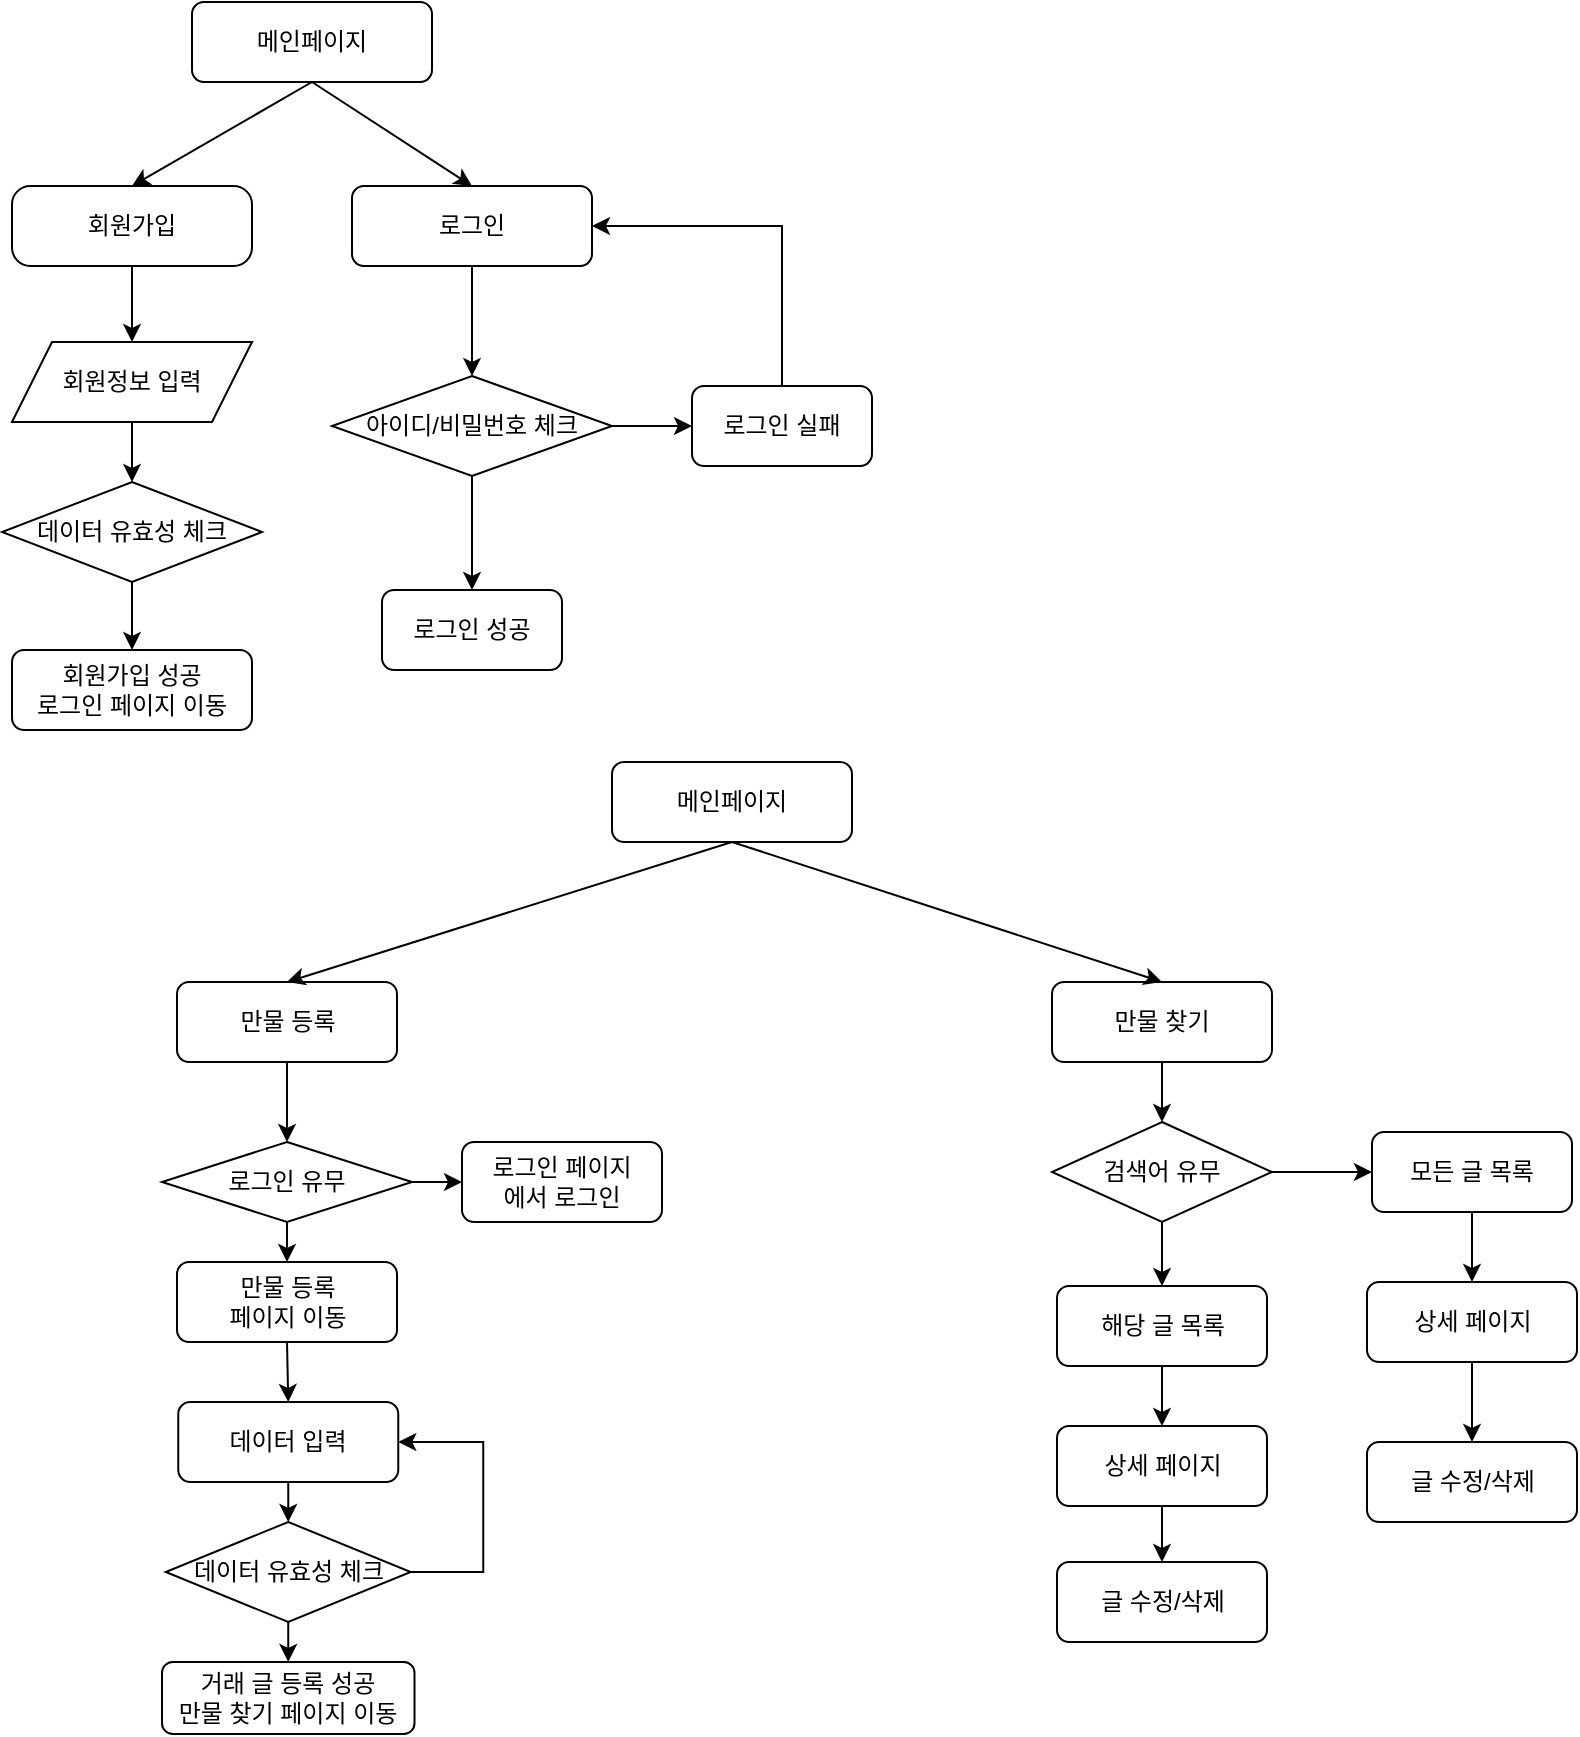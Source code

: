 <mxfile version="14.8.0" type="github">
  <diagram id="C5RBs43oDa-KdzZeNtuy" name="Page-1">
    <mxGraphModel dx="1422" dy="794" grid="1" gridSize="10" guides="1" tooltips="1" connect="1" arrows="1" fold="1" page="1" pageScale="1" pageWidth="827" pageHeight="1169" math="0" shadow="0">
      <root>
        <mxCell id="WIyWlLk6GJQsqaUBKTNV-0" />
        <mxCell id="WIyWlLk6GJQsqaUBKTNV-1" parent="WIyWlLk6GJQsqaUBKTNV-0" />
        <mxCell id="kNZeeyLY9zirJYCVrwu_-2" style="edgeStyle=none;rounded=0;orthogonalLoop=1;jettySize=auto;html=1;exitX=0.5;exitY=1;exitDx=0;exitDy=0;entryX=0.5;entryY=0;entryDx=0;entryDy=0;" edge="1" parent="WIyWlLk6GJQsqaUBKTNV-1" source="WIyWlLk6GJQsqaUBKTNV-3" target="kNZeeyLY9zirJYCVrwu_-0">
          <mxGeometry relative="1" as="geometry" />
        </mxCell>
        <mxCell id="kNZeeyLY9zirJYCVrwu_-3" style="edgeStyle=none;rounded=0;orthogonalLoop=1;jettySize=auto;html=1;exitX=0.5;exitY=1;exitDx=0;exitDy=0;entryX=0.5;entryY=0;entryDx=0;entryDy=0;" edge="1" parent="WIyWlLk6GJQsqaUBKTNV-1" source="WIyWlLk6GJQsqaUBKTNV-3" target="kNZeeyLY9zirJYCVrwu_-1">
          <mxGeometry relative="1" as="geometry" />
        </mxCell>
        <mxCell id="WIyWlLk6GJQsqaUBKTNV-3" value="메인페이지" style="rounded=1;whiteSpace=wrap;html=1;fontSize=12;glass=0;strokeWidth=1;shadow=0;" parent="WIyWlLk6GJQsqaUBKTNV-1" vertex="1">
          <mxGeometry x="100" y="10" width="120" height="40" as="geometry" />
        </mxCell>
        <mxCell id="kNZeeyLY9zirJYCVrwu_-12" style="edgeStyle=none;rounded=0;orthogonalLoop=1;jettySize=auto;html=1;exitX=0.5;exitY=1;exitDx=0;exitDy=0;entryX=0.5;entryY=0;entryDx=0;entryDy=0;" edge="1" parent="WIyWlLk6GJQsqaUBKTNV-1" source="kNZeeyLY9zirJYCVrwu_-0" target="kNZeeyLY9zirJYCVrwu_-11">
          <mxGeometry relative="1" as="geometry" />
        </mxCell>
        <mxCell id="kNZeeyLY9zirJYCVrwu_-0" value="회원가입" style="rounded=1;whiteSpace=wrap;html=1;arcSize=23;" vertex="1" parent="WIyWlLk6GJQsqaUBKTNV-1">
          <mxGeometry x="10" y="102" width="120" height="40" as="geometry" />
        </mxCell>
        <mxCell id="kNZeeyLY9zirJYCVrwu_-10" style="edgeStyle=none;rounded=0;orthogonalLoop=1;jettySize=auto;html=1;exitX=0.5;exitY=1;exitDx=0;exitDy=0;entryX=0.5;entryY=0;entryDx=0;entryDy=0;" edge="1" parent="WIyWlLk6GJQsqaUBKTNV-1" source="kNZeeyLY9zirJYCVrwu_-1" target="kNZeeyLY9zirJYCVrwu_-4">
          <mxGeometry relative="1" as="geometry" />
        </mxCell>
        <mxCell id="kNZeeyLY9zirJYCVrwu_-1" value="로그인" style="rounded=1;whiteSpace=wrap;html=1;" vertex="1" parent="WIyWlLk6GJQsqaUBKTNV-1">
          <mxGeometry x="180" y="102" width="120" height="40" as="geometry" />
        </mxCell>
        <mxCell id="kNZeeyLY9zirJYCVrwu_-7" style="edgeStyle=none;rounded=0;orthogonalLoop=1;jettySize=auto;html=1;exitX=0.5;exitY=1;exitDx=0;exitDy=0;entryX=0.5;entryY=0;entryDx=0;entryDy=0;" edge="1" parent="WIyWlLk6GJQsqaUBKTNV-1" source="kNZeeyLY9zirJYCVrwu_-4" target="kNZeeyLY9zirJYCVrwu_-5">
          <mxGeometry relative="1" as="geometry" />
        </mxCell>
        <mxCell id="kNZeeyLY9zirJYCVrwu_-8" style="edgeStyle=none;rounded=0;orthogonalLoop=1;jettySize=auto;html=1;exitX=1;exitY=0.5;exitDx=0;exitDy=0;entryX=0;entryY=0.5;entryDx=0;entryDy=0;" edge="1" parent="WIyWlLk6GJQsqaUBKTNV-1" source="kNZeeyLY9zirJYCVrwu_-4" target="kNZeeyLY9zirJYCVrwu_-6">
          <mxGeometry relative="1" as="geometry" />
        </mxCell>
        <mxCell id="kNZeeyLY9zirJYCVrwu_-4" value="아이디/비밀번호 체크" style="rhombus;whiteSpace=wrap;html=1;" vertex="1" parent="WIyWlLk6GJQsqaUBKTNV-1">
          <mxGeometry x="170" y="197" width="140" height="50" as="geometry" />
        </mxCell>
        <mxCell id="kNZeeyLY9zirJYCVrwu_-5" value="로그인 성공" style="rounded=1;whiteSpace=wrap;html=1;" vertex="1" parent="WIyWlLk6GJQsqaUBKTNV-1">
          <mxGeometry x="195" y="304" width="90" height="40" as="geometry" />
        </mxCell>
        <mxCell id="kNZeeyLY9zirJYCVrwu_-9" style="edgeStyle=none;rounded=0;orthogonalLoop=1;jettySize=auto;html=1;exitX=0.5;exitY=0;exitDx=0;exitDy=0;entryX=1;entryY=0.5;entryDx=0;entryDy=0;" edge="1" parent="WIyWlLk6GJQsqaUBKTNV-1" source="kNZeeyLY9zirJYCVrwu_-6" target="kNZeeyLY9zirJYCVrwu_-1">
          <mxGeometry relative="1" as="geometry">
            <Array as="points">
              <mxPoint x="395" y="122" />
            </Array>
          </mxGeometry>
        </mxCell>
        <mxCell id="kNZeeyLY9zirJYCVrwu_-6" value="로그인 실패" style="rounded=1;whiteSpace=wrap;html=1;" vertex="1" parent="WIyWlLk6GJQsqaUBKTNV-1">
          <mxGeometry x="350" y="202" width="90" height="40" as="geometry" />
        </mxCell>
        <mxCell id="kNZeeyLY9zirJYCVrwu_-14" style="edgeStyle=none;rounded=0;orthogonalLoop=1;jettySize=auto;html=1;exitX=0.5;exitY=1;exitDx=0;exitDy=0;entryX=0.5;entryY=0;entryDx=0;entryDy=0;" edge="1" parent="WIyWlLk6GJQsqaUBKTNV-1" source="kNZeeyLY9zirJYCVrwu_-11" target="kNZeeyLY9zirJYCVrwu_-13">
          <mxGeometry relative="1" as="geometry" />
        </mxCell>
        <mxCell id="kNZeeyLY9zirJYCVrwu_-11" value="회원정보 입력" style="shape=parallelogram;perimeter=parallelogramPerimeter;whiteSpace=wrap;html=1;fixedSize=1;" vertex="1" parent="WIyWlLk6GJQsqaUBKTNV-1">
          <mxGeometry x="10" y="180" width="120" height="40" as="geometry" />
        </mxCell>
        <mxCell id="kNZeeyLY9zirJYCVrwu_-16" style="edgeStyle=none;rounded=0;orthogonalLoop=1;jettySize=auto;html=1;exitX=0.5;exitY=1;exitDx=0;exitDy=0;entryX=0.5;entryY=0;entryDx=0;entryDy=0;" edge="1" parent="WIyWlLk6GJQsqaUBKTNV-1" source="kNZeeyLY9zirJYCVrwu_-13" target="kNZeeyLY9zirJYCVrwu_-15">
          <mxGeometry relative="1" as="geometry" />
        </mxCell>
        <mxCell id="kNZeeyLY9zirJYCVrwu_-13" value="데이터 유효성 체크" style="rhombus;whiteSpace=wrap;html=1;" vertex="1" parent="WIyWlLk6GJQsqaUBKTNV-1">
          <mxGeometry x="5" y="250" width="130" height="50" as="geometry" />
        </mxCell>
        <mxCell id="kNZeeyLY9zirJYCVrwu_-15" value="회원가입 성공&lt;br&gt;로그인 페이지 이동" style="rounded=1;whiteSpace=wrap;html=1;" vertex="1" parent="WIyWlLk6GJQsqaUBKTNV-1">
          <mxGeometry x="10" y="334" width="120" height="40" as="geometry" />
        </mxCell>
        <mxCell id="kNZeeyLY9zirJYCVrwu_-28" style="edgeStyle=none;rounded=0;orthogonalLoop=1;jettySize=auto;html=1;exitX=0.5;exitY=1;exitDx=0;exitDy=0;entryX=0.5;entryY=0;entryDx=0;entryDy=0;" edge="1" parent="WIyWlLk6GJQsqaUBKTNV-1" source="kNZeeyLY9zirJYCVrwu_-17" target="kNZeeyLY9zirJYCVrwu_-22">
          <mxGeometry relative="1" as="geometry" />
        </mxCell>
        <mxCell id="kNZeeyLY9zirJYCVrwu_-17" value="만물 등록" style="rounded=1;whiteSpace=wrap;html=1;" vertex="1" parent="WIyWlLk6GJQsqaUBKTNV-1">
          <mxGeometry x="92.5" y="500" width="110" height="40" as="geometry" />
        </mxCell>
        <mxCell id="kNZeeyLY9zirJYCVrwu_-48" style="edgeStyle=none;rounded=0;orthogonalLoop=1;jettySize=auto;html=1;exitX=0.5;exitY=1;exitDx=0;exitDy=0;" edge="1" parent="WIyWlLk6GJQsqaUBKTNV-1" source="kNZeeyLY9zirJYCVrwu_-18" target="kNZeeyLY9zirJYCVrwu_-40">
          <mxGeometry relative="1" as="geometry" />
        </mxCell>
        <mxCell id="kNZeeyLY9zirJYCVrwu_-18" value="만물 찾기" style="rounded=1;whiteSpace=wrap;html=1;" vertex="1" parent="WIyWlLk6GJQsqaUBKTNV-1">
          <mxGeometry x="530" y="500" width="110" height="40" as="geometry" />
        </mxCell>
        <mxCell id="kNZeeyLY9zirJYCVrwu_-37" style="edgeStyle=none;rounded=0;orthogonalLoop=1;jettySize=auto;html=1;exitX=0.5;exitY=1;exitDx=0;exitDy=0;entryX=0.5;entryY=0;entryDx=0;entryDy=0;" edge="1" parent="WIyWlLk6GJQsqaUBKTNV-1" source="kNZeeyLY9zirJYCVrwu_-19" target="kNZeeyLY9zirJYCVrwu_-17">
          <mxGeometry relative="1" as="geometry" />
        </mxCell>
        <mxCell id="kNZeeyLY9zirJYCVrwu_-38" style="edgeStyle=none;rounded=0;orthogonalLoop=1;jettySize=auto;html=1;entryX=0.5;entryY=0;entryDx=0;entryDy=0;exitX=0.5;exitY=1;exitDx=0;exitDy=0;" edge="1" parent="WIyWlLk6GJQsqaUBKTNV-1" source="kNZeeyLY9zirJYCVrwu_-19" target="kNZeeyLY9zirJYCVrwu_-18">
          <mxGeometry relative="1" as="geometry" />
        </mxCell>
        <mxCell id="kNZeeyLY9zirJYCVrwu_-19" value="메인페이지" style="rounded=1;whiteSpace=wrap;html=1;fontSize=12;glass=0;strokeWidth=1;shadow=0;" vertex="1" parent="WIyWlLk6GJQsqaUBKTNV-1">
          <mxGeometry x="310" y="390" width="120" height="40" as="geometry" />
        </mxCell>
        <mxCell id="kNZeeyLY9zirJYCVrwu_-29" style="edgeStyle=none;rounded=0;orthogonalLoop=1;jettySize=auto;html=1;exitX=0.5;exitY=1;exitDx=0;exitDy=0;entryX=0.5;entryY=0;entryDx=0;entryDy=0;" edge="1" parent="WIyWlLk6GJQsqaUBKTNV-1" source="kNZeeyLY9zirJYCVrwu_-22" target="kNZeeyLY9zirJYCVrwu_-23">
          <mxGeometry relative="1" as="geometry" />
        </mxCell>
        <mxCell id="kNZeeyLY9zirJYCVrwu_-30" style="edgeStyle=none;rounded=0;orthogonalLoop=1;jettySize=auto;html=1;exitX=1;exitY=0.5;exitDx=0;exitDy=0;entryX=0;entryY=0.5;entryDx=0;entryDy=0;" edge="1" parent="WIyWlLk6GJQsqaUBKTNV-1" source="kNZeeyLY9zirJYCVrwu_-22" target="kNZeeyLY9zirJYCVrwu_-24">
          <mxGeometry relative="1" as="geometry" />
        </mxCell>
        <mxCell id="kNZeeyLY9zirJYCVrwu_-22" value="로그인 유무" style="rhombus;whiteSpace=wrap;html=1;" vertex="1" parent="WIyWlLk6GJQsqaUBKTNV-1">
          <mxGeometry x="85" y="580" width="125" height="40" as="geometry" />
        </mxCell>
        <mxCell id="kNZeeyLY9zirJYCVrwu_-34" style="edgeStyle=none;rounded=0;orthogonalLoop=1;jettySize=auto;html=1;exitX=0.5;exitY=1;exitDx=0;exitDy=0;entryX=0.5;entryY=0;entryDx=0;entryDy=0;" edge="1" parent="WIyWlLk6GJQsqaUBKTNV-1" source="kNZeeyLY9zirJYCVrwu_-23" target="kNZeeyLY9zirJYCVrwu_-33">
          <mxGeometry relative="1" as="geometry" />
        </mxCell>
        <mxCell id="kNZeeyLY9zirJYCVrwu_-23" value="만물 등록 &lt;br&gt;페이지 이동" style="rounded=1;whiteSpace=wrap;html=1;" vertex="1" parent="WIyWlLk6GJQsqaUBKTNV-1">
          <mxGeometry x="92.5" y="640" width="110" height="40" as="geometry" />
        </mxCell>
        <mxCell id="kNZeeyLY9zirJYCVrwu_-24" value="로그인 페이지&lt;br&gt;에서 로그인" style="rounded=1;whiteSpace=wrap;html=1;" vertex="1" parent="WIyWlLk6GJQsqaUBKTNV-1">
          <mxGeometry x="235" y="580" width="100" height="40" as="geometry" />
        </mxCell>
        <mxCell id="kNZeeyLY9zirJYCVrwu_-32" style="edgeStyle=none;rounded=0;orthogonalLoop=1;jettySize=auto;html=1;exitX=0.5;exitY=1;exitDx=0;exitDy=0;" edge="1" parent="WIyWlLk6GJQsqaUBKTNV-1" source="kNZeeyLY9zirJYCVrwu_-26" target="kNZeeyLY9zirJYCVrwu_-27">
          <mxGeometry relative="1" as="geometry" />
        </mxCell>
        <mxCell id="kNZeeyLY9zirJYCVrwu_-36" style="edgeStyle=none;rounded=0;orthogonalLoop=1;jettySize=auto;html=1;exitX=1;exitY=0.5;exitDx=0;exitDy=0;entryX=1;entryY=0.5;entryDx=0;entryDy=0;" edge="1" parent="WIyWlLk6GJQsqaUBKTNV-1" source="kNZeeyLY9zirJYCVrwu_-26" target="kNZeeyLY9zirJYCVrwu_-33">
          <mxGeometry relative="1" as="geometry">
            <Array as="points">
              <mxPoint x="245.63" y="795" />
              <mxPoint x="245.63" y="730" />
            </Array>
          </mxGeometry>
        </mxCell>
        <mxCell id="kNZeeyLY9zirJYCVrwu_-26" value="데이터 유효성 체크" style="rhombus;whiteSpace=wrap;html=1;" vertex="1" parent="WIyWlLk6GJQsqaUBKTNV-1">
          <mxGeometry x="86.87" y="770" width="122.5" height="50" as="geometry" />
        </mxCell>
        <mxCell id="kNZeeyLY9zirJYCVrwu_-27" value="거래 글 등록 성공&lt;br&gt;만물 찾기 페이지 이동" style="rounded=1;whiteSpace=wrap;html=1;" vertex="1" parent="WIyWlLk6GJQsqaUBKTNV-1">
          <mxGeometry x="85" y="840" width="126.25" height="36" as="geometry" />
        </mxCell>
        <mxCell id="kNZeeyLY9zirJYCVrwu_-35" style="edgeStyle=none;rounded=0;orthogonalLoop=1;jettySize=auto;html=1;exitX=0.5;exitY=1;exitDx=0;exitDy=0;entryX=0.5;entryY=0;entryDx=0;entryDy=0;" edge="1" parent="WIyWlLk6GJQsqaUBKTNV-1" source="kNZeeyLY9zirJYCVrwu_-33" target="kNZeeyLY9zirJYCVrwu_-26">
          <mxGeometry relative="1" as="geometry" />
        </mxCell>
        <mxCell id="kNZeeyLY9zirJYCVrwu_-33" value="데이터 입력" style="rounded=1;whiteSpace=wrap;html=1;" vertex="1" parent="WIyWlLk6GJQsqaUBKTNV-1">
          <mxGeometry x="93.13" y="710" width="110" height="40" as="geometry" />
        </mxCell>
        <mxCell id="kNZeeyLY9zirJYCVrwu_-49" style="edgeStyle=none;rounded=0;orthogonalLoop=1;jettySize=auto;html=1;exitX=0.5;exitY=1;exitDx=0;exitDy=0;" edge="1" parent="WIyWlLk6GJQsqaUBKTNV-1" source="kNZeeyLY9zirJYCVrwu_-40" target="kNZeeyLY9zirJYCVrwu_-41">
          <mxGeometry relative="1" as="geometry" />
        </mxCell>
        <mxCell id="kNZeeyLY9zirJYCVrwu_-52" style="edgeStyle=none;rounded=0;orthogonalLoop=1;jettySize=auto;html=1;exitX=1;exitY=0.5;exitDx=0;exitDy=0;entryX=0;entryY=0.5;entryDx=0;entryDy=0;" edge="1" parent="WIyWlLk6GJQsqaUBKTNV-1" source="kNZeeyLY9zirJYCVrwu_-40" target="kNZeeyLY9zirJYCVrwu_-42">
          <mxGeometry relative="1" as="geometry" />
        </mxCell>
        <mxCell id="kNZeeyLY9zirJYCVrwu_-40" value="검색어 유무" style="rhombus;whiteSpace=wrap;html=1;" vertex="1" parent="WIyWlLk6GJQsqaUBKTNV-1">
          <mxGeometry x="530" y="570" width="110" height="50" as="geometry" />
        </mxCell>
        <mxCell id="kNZeeyLY9zirJYCVrwu_-50" style="edgeStyle=none;rounded=0;orthogonalLoop=1;jettySize=auto;html=1;exitX=0.5;exitY=1;exitDx=0;exitDy=0;entryX=0.5;entryY=0;entryDx=0;entryDy=0;" edge="1" parent="WIyWlLk6GJQsqaUBKTNV-1" source="kNZeeyLY9zirJYCVrwu_-41" target="kNZeeyLY9zirJYCVrwu_-43">
          <mxGeometry relative="1" as="geometry" />
        </mxCell>
        <mxCell id="kNZeeyLY9zirJYCVrwu_-41" value="해당 글 목록" style="rounded=1;whiteSpace=wrap;html=1;" vertex="1" parent="WIyWlLk6GJQsqaUBKTNV-1">
          <mxGeometry x="532.5" y="652" width="105" height="40" as="geometry" />
        </mxCell>
        <mxCell id="kNZeeyLY9zirJYCVrwu_-53" style="edgeStyle=none;rounded=0;orthogonalLoop=1;jettySize=auto;html=1;exitX=0.5;exitY=1;exitDx=0;exitDy=0;entryX=0.5;entryY=0;entryDx=0;entryDy=0;" edge="1" parent="WIyWlLk6GJQsqaUBKTNV-1" source="kNZeeyLY9zirJYCVrwu_-42" target="kNZeeyLY9zirJYCVrwu_-44">
          <mxGeometry relative="1" as="geometry" />
        </mxCell>
        <mxCell id="kNZeeyLY9zirJYCVrwu_-42" value="모든 글 목록" style="rounded=1;whiteSpace=wrap;html=1;" vertex="1" parent="WIyWlLk6GJQsqaUBKTNV-1">
          <mxGeometry x="690" y="575" width="100" height="40" as="geometry" />
        </mxCell>
        <mxCell id="kNZeeyLY9zirJYCVrwu_-51" style="edgeStyle=none;rounded=0;orthogonalLoop=1;jettySize=auto;html=1;exitX=0.5;exitY=1;exitDx=0;exitDy=0;entryX=0.5;entryY=0;entryDx=0;entryDy=0;" edge="1" parent="WIyWlLk6GJQsqaUBKTNV-1" source="kNZeeyLY9zirJYCVrwu_-43" target="kNZeeyLY9zirJYCVrwu_-46">
          <mxGeometry relative="1" as="geometry" />
        </mxCell>
        <mxCell id="kNZeeyLY9zirJYCVrwu_-43" value="상세 페이지" style="rounded=1;whiteSpace=wrap;html=1;" vertex="1" parent="WIyWlLk6GJQsqaUBKTNV-1">
          <mxGeometry x="532.5" y="722" width="105" height="40" as="geometry" />
        </mxCell>
        <mxCell id="kNZeeyLY9zirJYCVrwu_-54" style="edgeStyle=none;rounded=0;orthogonalLoop=1;jettySize=auto;html=1;exitX=0.5;exitY=1;exitDx=0;exitDy=0;entryX=0.5;entryY=0;entryDx=0;entryDy=0;" edge="1" parent="WIyWlLk6GJQsqaUBKTNV-1" source="kNZeeyLY9zirJYCVrwu_-44" target="kNZeeyLY9zirJYCVrwu_-47">
          <mxGeometry relative="1" as="geometry" />
        </mxCell>
        <mxCell id="kNZeeyLY9zirJYCVrwu_-44" value="상세 페이지" style="rounded=1;whiteSpace=wrap;html=1;" vertex="1" parent="WIyWlLk6GJQsqaUBKTNV-1">
          <mxGeometry x="687.5" y="650" width="105" height="40" as="geometry" />
        </mxCell>
        <mxCell id="kNZeeyLY9zirJYCVrwu_-46" value="글 수정/삭제" style="rounded=1;whiteSpace=wrap;html=1;" vertex="1" parent="WIyWlLk6GJQsqaUBKTNV-1">
          <mxGeometry x="532.5" y="790" width="105" height="40" as="geometry" />
        </mxCell>
        <mxCell id="kNZeeyLY9zirJYCVrwu_-47" value="글 수정/삭제" style="rounded=1;whiteSpace=wrap;html=1;" vertex="1" parent="WIyWlLk6GJQsqaUBKTNV-1">
          <mxGeometry x="687.5" y="730" width="105" height="40" as="geometry" />
        </mxCell>
      </root>
    </mxGraphModel>
  </diagram>
</mxfile>
